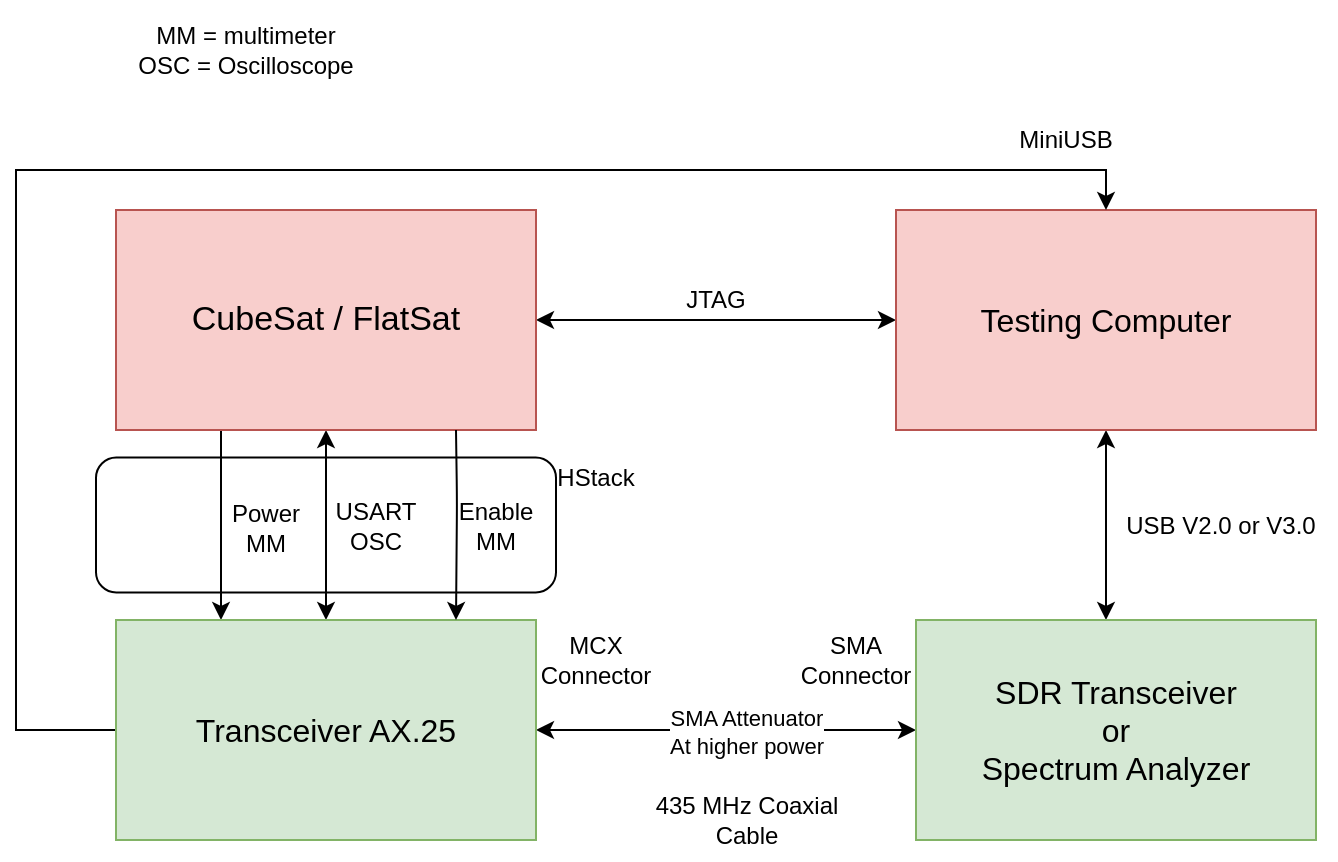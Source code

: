 <mxfile version="13.7.7" type="device"><diagram id="Jxta7XFrRizEB8zBbYNR" name="Page-1"><mxGraphModel dx="960" dy="588" grid="1" gridSize="10" guides="1" tooltips="1" connect="1" arrows="1" fold="1" page="1" pageScale="1" pageWidth="850" pageHeight="1100" math="0" shadow="0"><root><mxCell id="0"/><mxCell id="1" parent="0"/><mxCell id="HPaDjYFaPdf0RdArHX-Y-11" value="" style="rounded=1;whiteSpace=wrap;html=1;" vertex="1" parent="1"><mxGeometry x="100" y="438.75" width="230" height="67.5" as="geometry"/></mxCell><mxCell id="C5wIEt5ODeZhCEJPyjF6-4" value="" style="edgeStyle=orthogonalEdgeStyle;rounded=0;orthogonalLoop=1;jettySize=auto;html=1;entryX=1;entryY=0.5;entryDx=0;entryDy=0;startArrow=classic;startFill=1;" parent="1" source="C5wIEt5ODeZhCEJPyjF6-1" target="C5wIEt5ODeZhCEJPyjF6-2" edge="1"><mxGeometry relative="1" as="geometry"><mxPoint x="420" y="370" as="targetPoint"/></mxGeometry></mxCell><mxCell id="C5wIEt5ODeZhCEJPyjF6-5" style="edgeStyle=orthogonalEdgeStyle;rounded=0;orthogonalLoop=1;jettySize=auto;html=1;startArrow=classic;startFill=1;" parent="1" source="C5wIEt5ODeZhCEJPyjF6-1" edge="1"><mxGeometry relative="1" as="geometry"><mxPoint x="605" y="520" as="targetPoint"/></mxGeometry></mxCell><mxCell id="C5wIEt5ODeZhCEJPyjF6-1" value="&lt;font style=&quot;font-size: 16px&quot;&gt;Testing Computer&lt;/font&gt;" style="rounded=0;whiteSpace=wrap;html=1;fillColor=#f8cecc;strokeColor=#b85450;" parent="1" vertex="1"><mxGeometry x="500" y="315" width="210" height="110" as="geometry"/></mxCell><mxCell id="C5wIEt5ODeZhCEJPyjF6-8" value="" style="edgeStyle=orthogonalEdgeStyle;rounded=0;orthogonalLoop=1;jettySize=auto;html=1;startArrow=classic;startFill=1;" parent="1" source="C5wIEt5ODeZhCEJPyjF6-2" target="C5wIEt5ODeZhCEJPyjF6-7" edge="1"><mxGeometry relative="1" as="geometry"/></mxCell><mxCell id="HPaDjYFaPdf0RdArHX-Y-14" style="edgeStyle=orthogonalEdgeStyle;rounded=0;orthogonalLoop=1;jettySize=auto;html=1;exitX=0.25;exitY=1;exitDx=0;exitDy=0;entryX=0.25;entryY=0;entryDx=0;entryDy=0;startArrow=none;startFill=0;" edge="1" parent="1" source="C5wIEt5ODeZhCEJPyjF6-2" target="C5wIEt5ODeZhCEJPyjF6-7"><mxGeometry relative="1" as="geometry"/></mxCell><mxCell id="C5wIEt5ODeZhCEJPyjF6-2" value="&lt;font style=&quot;font-size: 17px&quot;&gt;CubeSat / FlatSat&lt;/font&gt;" style="rounded=0;whiteSpace=wrap;html=1;fillColor=#f8cecc;strokeColor=#b85450;" parent="1" vertex="1"><mxGeometry x="110" y="315" width="210" height="110" as="geometry"/></mxCell><mxCell id="HPaDjYFaPdf0RdArHX-Y-1" style="edgeStyle=orthogonalEdgeStyle;rounded=0;orthogonalLoop=1;jettySize=auto;html=1;entryX=0;entryY=0.5;entryDx=0;entryDy=0;startArrow=classic;startFill=1;" edge="1" parent="1" source="C5wIEt5ODeZhCEJPyjF6-7" target="C5wIEt5ODeZhCEJPyjF6-6"><mxGeometry relative="1" as="geometry"><Array as="points"><mxPoint x="420" y="575"/><mxPoint x="420" y="575"/></Array></mxGeometry></mxCell><mxCell id="HPaDjYFaPdf0RdArHX-Y-24" value="SMA Attenuator&lt;br&gt;At higher power" style="edgeLabel;html=1;align=center;verticalAlign=middle;resizable=0;points=[];" vertex="1" connectable="0" parent="HPaDjYFaPdf0RdArHX-Y-1"><mxGeometry x="0.103" y="-1" relative="1" as="geometry"><mxPoint as="offset"/></mxGeometry></mxCell><mxCell id="HPaDjYFaPdf0RdArHX-Y-17" style="edgeStyle=orthogonalEdgeStyle;rounded=0;orthogonalLoop=1;jettySize=auto;html=1;startArrow=none;startFill=0;entryX=0.5;entryY=0;entryDx=0;entryDy=0;" edge="1" parent="1" source="C5wIEt5ODeZhCEJPyjF6-7" target="C5wIEt5ODeZhCEJPyjF6-1"><mxGeometry relative="1" as="geometry"><mxPoint x="80" y="260" as="targetPoint"/><Array as="points"><mxPoint x="60" y="575"/><mxPoint x="60" y="295"/><mxPoint x="605" y="295"/></Array></mxGeometry></mxCell><mxCell id="C5wIEt5ODeZhCEJPyjF6-7" value="&lt;font style=&quot;font-size: 16px&quot;&gt;Transceiver AX.25&lt;/font&gt;" style="rounded=0;whiteSpace=wrap;html=1;fillColor=#d5e8d4;strokeColor=#82b366;" parent="1" vertex="1"><mxGeometry x="110" y="520" width="210" height="110" as="geometry"/></mxCell><mxCell id="C5wIEt5ODeZhCEJPyjF6-6" value="&lt;font style=&quot;font-size: 16px&quot;&gt;SDR Transceiver&lt;br&gt;or&lt;br&gt;Spectrum Analyzer&lt;br&gt;&lt;/font&gt;" style="rounded=0;whiteSpace=wrap;html=1;fillColor=#d5e8d4;strokeColor=#82b366;" parent="1" vertex="1"><mxGeometry x="510" y="520" width="200" height="110" as="geometry"/></mxCell><mxCell id="C5wIEt5ODeZhCEJPyjF6-12" value="JTAG" style="text;html=1;strokeColor=none;fillColor=none;align=center;verticalAlign=middle;whiteSpace=wrap;rounded=0;" parent="1" vertex="1"><mxGeometry x="320" y="350" width="180" height="20" as="geometry"/></mxCell><mxCell id="C5wIEt5ODeZhCEJPyjF6-14" value="USB V2.0 or V3.0" style="text;html=1;strokeColor=none;fillColor=none;align=center;verticalAlign=middle;whiteSpace=wrap;rounded=0;" parent="1" vertex="1"><mxGeometry x="605" y="453.5" width="115" height="38" as="geometry"/></mxCell><mxCell id="C5wIEt5ODeZhCEJPyjF6-15" value="USART&lt;br&gt;OSC" style="text;html=1;strokeColor=none;fillColor=none;align=center;verticalAlign=middle;whiteSpace=wrap;rounded=0;" parent="1" vertex="1"><mxGeometry x="220" y="462.5" width="40" height="20" as="geometry"/></mxCell><mxCell id="HPaDjYFaPdf0RdArHX-Y-2" value="435 MHz Coaxial Cable" style="text;html=1;strokeColor=none;fillColor=none;align=center;verticalAlign=middle;whiteSpace=wrap;rounded=0;" vertex="1" parent="1"><mxGeometry x="363" y="600" width="125" height="40" as="geometry"/></mxCell><mxCell id="HPaDjYFaPdf0RdArHX-Y-5" value="Power&lt;br&gt;MM" style="text;html=1;strokeColor=none;fillColor=none;align=center;verticalAlign=middle;whiteSpace=wrap;rounded=0;" vertex="1" parent="1"><mxGeometry x="160" y="458.75" width="50" height="31.25" as="geometry"/></mxCell><mxCell id="HPaDjYFaPdf0RdArHX-Y-7" value="" style="endArrow=classic;html=1;entryX=0.25;entryY=0;entryDx=0;entryDy=0;exitX=0.25;exitY=1;exitDx=0;exitDy=0;" edge="1" parent="1"><mxGeometry width="50" height="50" relative="1" as="geometry"><mxPoint x="280" y="425" as="sourcePoint"/><mxPoint x="280" y="520" as="targetPoint"/><Array as="points"><mxPoint x="280.5" y="460"/></Array></mxGeometry></mxCell><mxCell id="HPaDjYFaPdf0RdArHX-Y-8" value="Enable&lt;br&gt;MM" style="text;html=1;strokeColor=none;fillColor=none;align=center;verticalAlign=middle;whiteSpace=wrap;rounded=0;" vertex="1" parent="1"><mxGeometry x="280" y="462.5" width="40" height="20" as="geometry"/></mxCell><mxCell id="HPaDjYFaPdf0RdArHX-Y-13" value="HStack" style="text;html=1;strokeColor=none;fillColor=none;align=center;verticalAlign=middle;whiteSpace=wrap;rounded=0;" vertex="1" parent="1"><mxGeometry x="330" y="438.75" width="40" height="20" as="geometry"/></mxCell><mxCell id="HPaDjYFaPdf0RdArHX-Y-15" value="MCX Connector" style="text;html=1;strokeColor=none;fillColor=none;align=center;verticalAlign=middle;whiteSpace=wrap;rounded=0;" vertex="1" parent="1"><mxGeometry x="330" y="530" width="40" height="20" as="geometry"/></mxCell><mxCell id="HPaDjYFaPdf0RdArHX-Y-16" value="SMA Connector" style="text;html=1;strokeColor=none;fillColor=none;align=center;verticalAlign=middle;whiteSpace=wrap;rounded=0;" vertex="1" parent="1"><mxGeometry x="460" y="530" width="40" height="20" as="geometry"/></mxCell><mxCell id="HPaDjYFaPdf0RdArHX-Y-18" value="MiniUSB" style="text;html=1;strokeColor=none;fillColor=none;align=center;verticalAlign=middle;whiteSpace=wrap;rounded=0;" vertex="1" parent="1"><mxGeometry x="565" y="270" width="40" height="20" as="geometry"/></mxCell><mxCell id="HPaDjYFaPdf0RdArHX-Y-21" value="MM = multimeter&lt;br&gt;OSC = Oscilloscope" style="text;html=1;strokeColor=none;fillColor=none;align=center;verticalAlign=middle;whiteSpace=wrap;rounded=0;" vertex="1" parent="1"><mxGeometry x="70" y="210" width="210" height="50" as="geometry"/></mxCell><mxCell id="HPaDjYFaPdf0RdArHX-Y-26" style="edgeStyle=orthogonalEdgeStyle;rounded=0;orthogonalLoop=1;jettySize=auto;html=1;exitX=0.5;exitY=1;exitDx=0;exitDy=0;startArrow=none;startFill=0;" edge="1" parent="1" source="HPaDjYFaPdf0RdArHX-Y-16" target="HPaDjYFaPdf0RdArHX-Y-16"><mxGeometry relative="1" as="geometry"/></mxCell></root></mxGraphModel></diagram></mxfile>